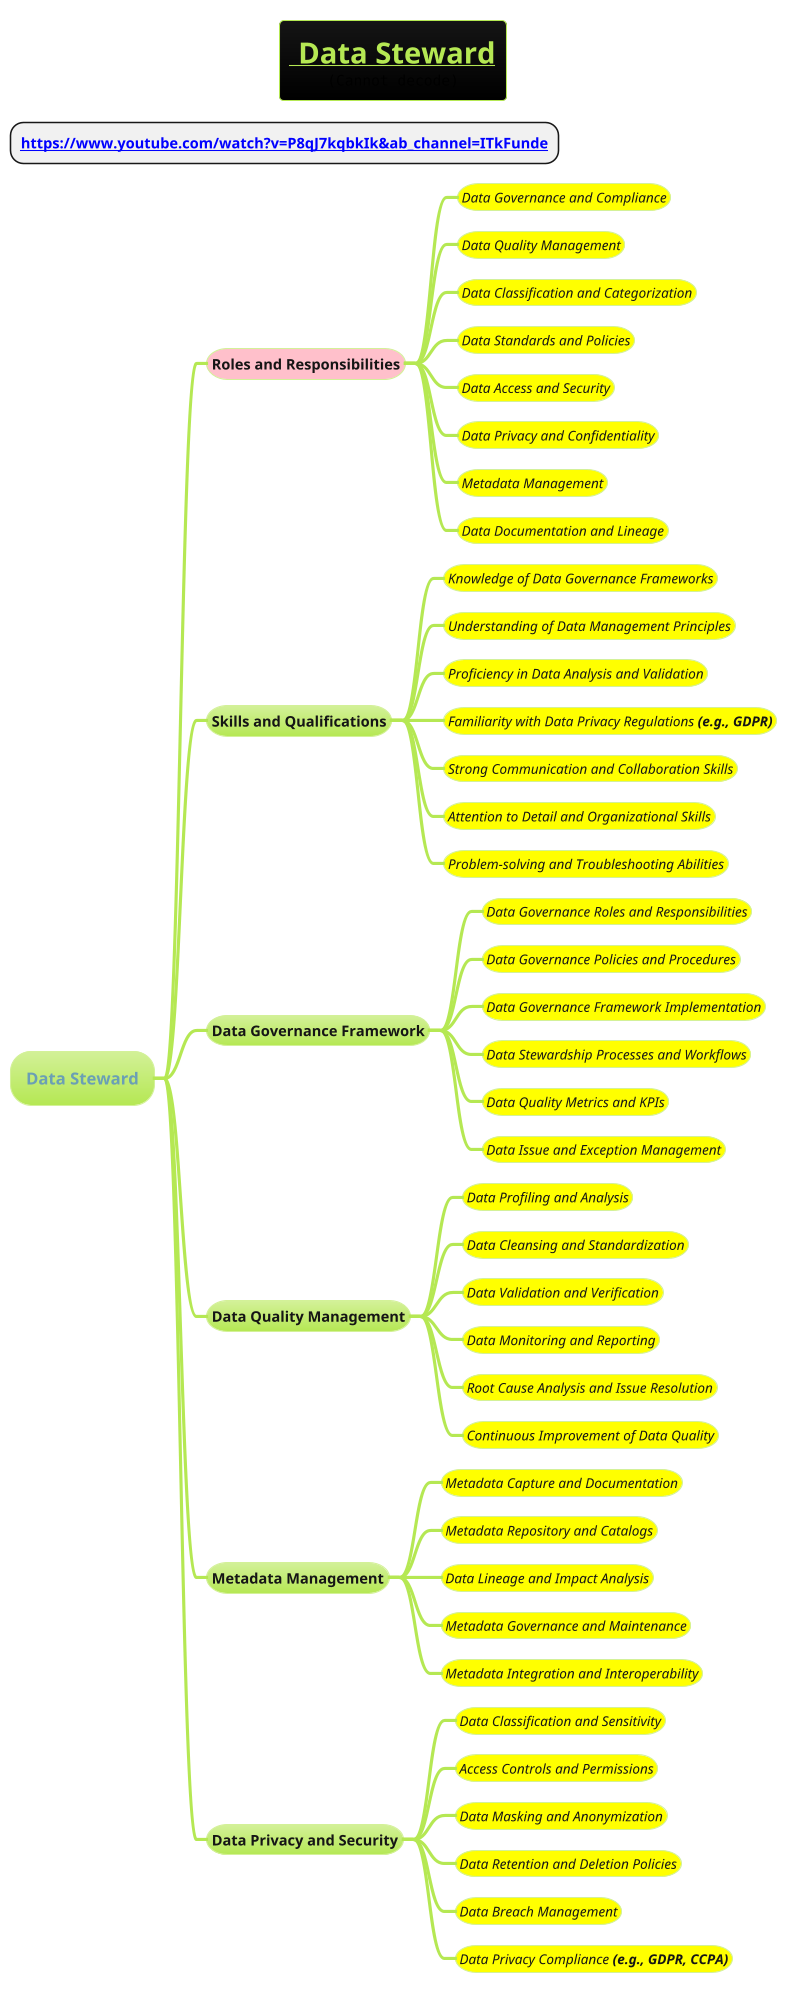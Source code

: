 @startmindmap
title =__ Data Steward__\n<img:images/img_1.png>

* **[[https://www.youtube.com/watch?v=P8qJ7kqbkIk&ab_channel=ITkFunde]]**
!theme hacker

* Data Steward
**[#pink] **Roles and Responsibilities**
***[#yellow] ====<size:13>Data Governance and Compliance
***[#yellow] ====<size:13>Data Quality Management
***[#yellow] ====<size:13>Data Classification and Categorization
***[#yellow] ====<size:13>Data Standards and Policies
***[#yellow] ====<size:13>Data Access and Security
***[#yellow] ====<size:13>Data Privacy and Confidentiality
***[#yellow] ====<size:13>Metadata Management
***[#yellow] ====<size:13>Data Documentation and Lineage
** Skills and Qualifications
***[#yellow] ====<size:13>Knowledge of Data Governance Frameworks
***[#yellow] ====<size:13>Understanding of Data Management Principles
***[#yellow] ====<size:13>Proficiency in Data Analysis and Validation
***[#yellow] ====<size:13>Familiarity with Data Privacy Regulations **(e.g., GDPR)**
***[#yellow] ====<size:13>Strong Communication and Collaboration Skills
***[#yellow] ====<size:13>Attention to Detail and Organizational Skills
***[#yellow] ====<size:13>Problem-solving and Troubleshooting Abilities
** Data Governance Framework
***[#yellow] ====<size:13>Data Governance Roles and Responsibilities
***[#yellow] ====<size:13>Data Governance Policies and Procedures
***[#yellow] ====<size:13>Data Governance Framework Implementation
***[#yellow] ====<size:13>Data Stewardship Processes and Workflows
***[#yellow] ====<size:13>Data Quality Metrics and KPIs
***[#yellow] ====<size:13>Data Issue and Exception Management
** Data Quality Management
***[#yellow] ====<size:13>Data Profiling and Analysis
***[#yellow] ====<size:13>Data Cleansing and Standardization
***[#yellow] ====<size:13>Data Validation and Verification
***[#yellow] ====<size:13>Data Monitoring and Reporting
***[#yellow] ====<size:13>Root Cause Analysis and Issue Resolution
***[#yellow] ====<size:13>Continuous Improvement of Data Quality
** Metadata Management
***[#yellow] ====<size:13>Metadata Capture and Documentation
***[#yellow] ====<size:13>Metadata Repository and Catalogs
***[#yellow] ====<size:13>Data Lineage and Impact Analysis
***[#yellow] ====<size:13>Metadata Governance and Maintenance
***[#yellow] ====<size:13>Metadata Integration and Interoperability
** Data Privacy and Security
***[#yellow] ====<size:13>Data Classification and Sensitivity
***[#yellow] ====<size:13>Access Controls and Permissions
***[#yellow] ====<size:13>Data Masking and Anonymization
***[#yellow] ====<size:13>Data Retention and Deletion Policies
***[#yellow] ====<size:13>Data Breach Management
***[#yellow] ====<size:13>Data Privacy Compliance **(e.g., GDPR, CCPA)**
@endmindmap
